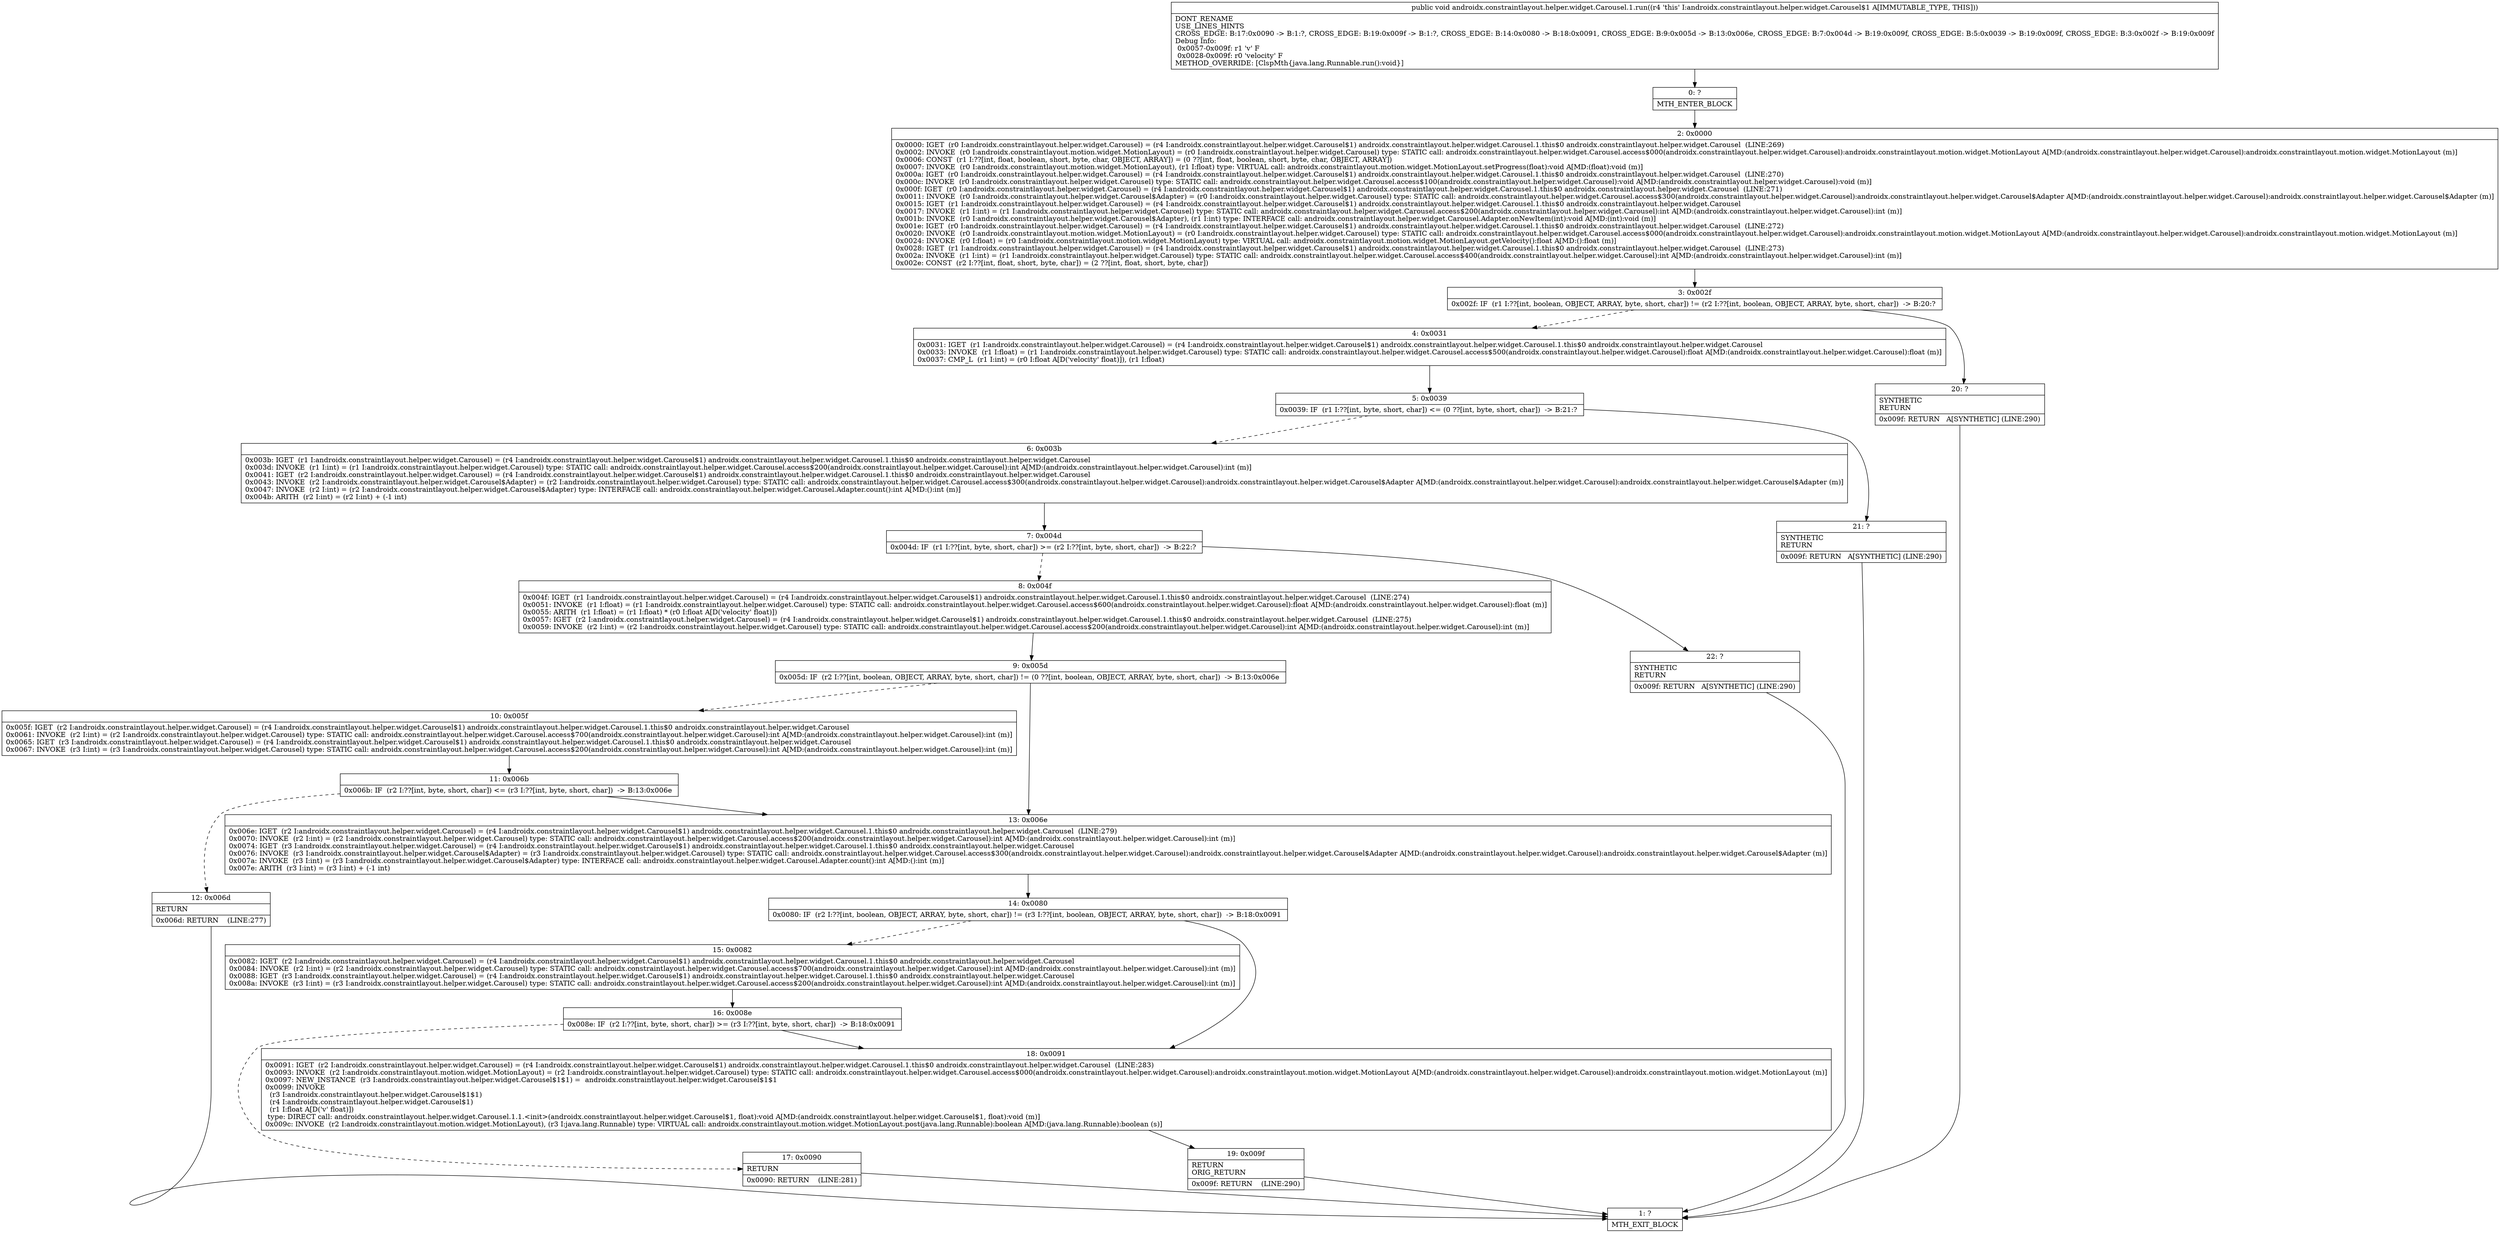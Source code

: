digraph "CFG forandroidx.constraintlayout.helper.widget.Carousel.1.run()V" {
Node_0 [shape=record,label="{0\:\ ?|MTH_ENTER_BLOCK\l}"];
Node_2 [shape=record,label="{2\:\ 0x0000|0x0000: IGET  (r0 I:androidx.constraintlayout.helper.widget.Carousel) = (r4 I:androidx.constraintlayout.helper.widget.Carousel$1) androidx.constraintlayout.helper.widget.Carousel.1.this$0 androidx.constraintlayout.helper.widget.Carousel  (LINE:269)\l0x0002: INVOKE  (r0 I:androidx.constraintlayout.motion.widget.MotionLayout) = (r0 I:androidx.constraintlayout.helper.widget.Carousel) type: STATIC call: androidx.constraintlayout.helper.widget.Carousel.access$000(androidx.constraintlayout.helper.widget.Carousel):androidx.constraintlayout.motion.widget.MotionLayout A[MD:(androidx.constraintlayout.helper.widget.Carousel):androidx.constraintlayout.motion.widget.MotionLayout (m)]\l0x0006: CONST  (r1 I:??[int, float, boolean, short, byte, char, OBJECT, ARRAY]) = (0 ??[int, float, boolean, short, byte, char, OBJECT, ARRAY]) \l0x0007: INVOKE  (r0 I:androidx.constraintlayout.motion.widget.MotionLayout), (r1 I:float) type: VIRTUAL call: androidx.constraintlayout.motion.widget.MotionLayout.setProgress(float):void A[MD:(float):void (m)]\l0x000a: IGET  (r0 I:androidx.constraintlayout.helper.widget.Carousel) = (r4 I:androidx.constraintlayout.helper.widget.Carousel$1) androidx.constraintlayout.helper.widget.Carousel.1.this$0 androidx.constraintlayout.helper.widget.Carousel  (LINE:270)\l0x000c: INVOKE  (r0 I:androidx.constraintlayout.helper.widget.Carousel) type: STATIC call: androidx.constraintlayout.helper.widget.Carousel.access$100(androidx.constraintlayout.helper.widget.Carousel):void A[MD:(androidx.constraintlayout.helper.widget.Carousel):void (m)]\l0x000f: IGET  (r0 I:androidx.constraintlayout.helper.widget.Carousel) = (r4 I:androidx.constraintlayout.helper.widget.Carousel$1) androidx.constraintlayout.helper.widget.Carousel.1.this$0 androidx.constraintlayout.helper.widget.Carousel  (LINE:271)\l0x0011: INVOKE  (r0 I:androidx.constraintlayout.helper.widget.Carousel$Adapter) = (r0 I:androidx.constraintlayout.helper.widget.Carousel) type: STATIC call: androidx.constraintlayout.helper.widget.Carousel.access$300(androidx.constraintlayout.helper.widget.Carousel):androidx.constraintlayout.helper.widget.Carousel$Adapter A[MD:(androidx.constraintlayout.helper.widget.Carousel):androidx.constraintlayout.helper.widget.Carousel$Adapter (m)]\l0x0015: IGET  (r1 I:androidx.constraintlayout.helper.widget.Carousel) = (r4 I:androidx.constraintlayout.helper.widget.Carousel$1) androidx.constraintlayout.helper.widget.Carousel.1.this$0 androidx.constraintlayout.helper.widget.Carousel \l0x0017: INVOKE  (r1 I:int) = (r1 I:androidx.constraintlayout.helper.widget.Carousel) type: STATIC call: androidx.constraintlayout.helper.widget.Carousel.access$200(androidx.constraintlayout.helper.widget.Carousel):int A[MD:(androidx.constraintlayout.helper.widget.Carousel):int (m)]\l0x001b: INVOKE  (r0 I:androidx.constraintlayout.helper.widget.Carousel$Adapter), (r1 I:int) type: INTERFACE call: androidx.constraintlayout.helper.widget.Carousel.Adapter.onNewItem(int):void A[MD:(int):void (m)]\l0x001e: IGET  (r0 I:androidx.constraintlayout.helper.widget.Carousel) = (r4 I:androidx.constraintlayout.helper.widget.Carousel$1) androidx.constraintlayout.helper.widget.Carousel.1.this$0 androidx.constraintlayout.helper.widget.Carousel  (LINE:272)\l0x0020: INVOKE  (r0 I:androidx.constraintlayout.motion.widget.MotionLayout) = (r0 I:androidx.constraintlayout.helper.widget.Carousel) type: STATIC call: androidx.constraintlayout.helper.widget.Carousel.access$000(androidx.constraintlayout.helper.widget.Carousel):androidx.constraintlayout.motion.widget.MotionLayout A[MD:(androidx.constraintlayout.helper.widget.Carousel):androidx.constraintlayout.motion.widget.MotionLayout (m)]\l0x0024: INVOKE  (r0 I:float) = (r0 I:androidx.constraintlayout.motion.widget.MotionLayout) type: VIRTUAL call: androidx.constraintlayout.motion.widget.MotionLayout.getVelocity():float A[MD:():float (m)]\l0x0028: IGET  (r1 I:androidx.constraintlayout.helper.widget.Carousel) = (r4 I:androidx.constraintlayout.helper.widget.Carousel$1) androidx.constraintlayout.helper.widget.Carousel.1.this$0 androidx.constraintlayout.helper.widget.Carousel  (LINE:273)\l0x002a: INVOKE  (r1 I:int) = (r1 I:androidx.constraintlayout.helper.widget.Carousel) type: STATIC call: androidx.constraintlayout.helper.widget.Carousel.access$400(androidx.constraintlayout.helper.widget.Carousel):int A[MD:(androidx.constraintlayout.helper.widget.Carousel):int (m)]\l0x002e: CONST  (r2 I:??[int, float, short, byte, char]) = (2 ??[int, float, short, byte, char]) \l}"];
Node_3 [shape=record,label="{3\:\ 0x002f|0x002f: IF  (r1 I:??[int, boolean, OBJECT, ARRAY, byte, short, char]) != (r2 I:??[int, boolean, OBJECT, ARRAY, byte, short, char])  \-\> B:20:? \l}"];
Node_4 [shape=record,label="{4\:\ 0x0031|0x0031: IGET  (r1 I:androidx.constraintlayout.helper.widget.Carousel) = (r4 I:androidx.constraintlayout.helper.widget.Carousel$1) androidx.constraintlayout.helper.widget.Carousel.1.this$0 androidx.constraintlayout.helper.widget.Carousel \l0x0033: INVOKE  (r1 I:float) = (r1 I:androidx.constraintlayout.helper.widget.Carousel) type: STATIC call: androidx.constraintlayout.helper.widget.Carousel.access$500(androidx.constraintlayout.helper.widget.Carousel):float A[MD:(androidx.constraintlayout.helper.widget.Carousel):float (m)]\l0x0037: CMP_L  (r1 I:int) = (r0 I:float A[D('velocity' float)]), (r1 I:float) \l}"];
Node_5 [shape=record,label="{5\:\ 0x0039|0x0039: IF  (r1 I:??[int, byte, short, char]) \<= (0 ??[int, byte, short, char])  \-\> B:21:? \l}"];
Node_6 [shape=record,label="{6\:\ 0x003b|0x003b: IGET  (r1 I:androidx.constraintlayout.helper.widget.Carousel) = (r4 I:androidx.constraintlayout.helper.widget.Carousel$1) androidx.constraintlayout.helper.widget.Carousel.1.this$0 androidx.constraintlayout.helper.widget.Carousel \l0x003d: INVOKE  (r1 I:int) = (r1 I:androidx.constraintlayout.helper.widget.Carousel) type: STATIC call: androidx.constraintlayout.helper.widget.Carousel.access$200(androidx.constraintlayout.helper.widget.Carousel):int A[MD:(androidx.constraintlayout.helper.widget.Carousel):int (m)]\l0x0041: IGET  (r2 I:androidx.constraintlayout.helper.widget.Carousel) = (r4 I:androidx.constraintlayout.helper.widget.Carousel$1) androidx.constraintlayout.helper.widget.Carousel.1.this$0 androidx.constraintlayout.helper.widget.Carousel \l0x0043: INVOKE  (r2 I:androidx.constraintlayout.helper.widget.Carousel$Adapter) = (r2 I:androidx.constraintlayout.helper.widget.Carousel) type: STATIC call: androidx.constraintlayout.helper.widget.Carousel.access$300(androidx.constraintlayout.helper.widget.Carousel):androidx.constraintlayout.helper.widget.Carousel$Adapter A[MD:(androidx.constraintlayout.helper.widget.Carousel):androidx.constraintlayout.helper.widget.Carousel$Adapter (m)]\l0x0047: INVOKE  (r2 I:int) = (r2 I:androidx.constraintlayout.helper.widget.Carousel$Adapter) type: INTERFACE call: androidx.constraintlayout.helper.widget.Carousel.Adapter.count():int A[MD:():int (m)]\l0x004b: ARITH  (r2 I:int) = (r2 I:int) + (\-1 int) \l}"];
Node_7 [shape=record,label="{7\:\ 0x004d|0x004d: IF  (r1 I:??[int, byte, short, char]) \>= (r2 I:??[int, byte, short, char])  \-\> B:22:? \l}"];
Node_8 [shape=record,label="{8\:\ 0x004f|0x004f: IGET  (r1 I:androidx.constraintlayout.helper.widget.Carousel) = (r4 I:androidx.constraintlayout.helper.widget.Carousel$1) androidx.constraintlayout.helper.widget.Carousel.1.this$0 androidx.constraintlayout.helper.widget.Carousel  (LINE:274)\l0x0051: INVOKE  (r1 I:float) = (r1 I:androidx.constraintlayout.helper.widget.Carousel) type: STATIC call: androidx.constraintlayout.helper.widget.Carousel.access$600(androidx.constraintlayout.helper.widget.Carousel):float A[MD:(androidx.constraintlayout.helper.widget.Carousel):float (m)]\l0x0055: ARITH  (r1 I:float) = (r1 I:float) * (r0 I:float A[D('velocity' float)]) \l0x0057: IGET  (r2 I:androidx.constraintlayout.helper.widget.Carousel) = (r4 I:androidx.constraintlayout.helper.widget.Carousel$1) androidx.constraintlayout.helper.widget.Carousel.1.this$0 androidx.constraintlayout.helper.widget.Carousel  (LINE:275)\l0x0059: INVOKE  (r2 I:int) = (r2 I:androidx.constraintlayout.helper.widget.Carousel) type: STATIC call: androidx.constraintlayout.helper.widget.Carousel.access$200(androidx.constraintlayout.helper.widget.Carousel):int A[MD:(androidx.constraintlayout.helper.widget.Carousel):int (m)]\l}"];
Node_9 [shape=record,label="{9\:\ 0x005d|0x005d: IF  (r2 I:??[int, boolean, OBJECT, ARRAY, byte, short, char]) != (0 ??[int, boolean, OBJECT, ARRAY, byte, short, char])  \-\> B:13:0x006e \l}"];
Node_10 [shape=record,label="{10\:\ 0x005f|0x005f: IGET  (r2 I:androidx.constraintlayout.helper.widget.Carousel) = (r4 I:androidx.constraintlayout.helper.widget.Carousel$1) androidx.constraintlayout.helper.widget.Carousel.1.this$0 androidx.constraintlayout.helper.widget.Carousel \l0x0061: INVOKE  (r2 I:int) = (r2 I:androidx.constraintlayout.helper.widget.Carousel) type: STATIC call: androidx.constraintlayout.helper.widget.Carousel.access$700(androidx.constraintlayout.helper.widget.Carousel):int A[MD:(androidx.constraintlayout.helper.widget.Carousel):int (m)]\l0x0065: IGET  (r3 I:androidx.constraintlayout.helper.widget.Carousel) = (r4 I:androidx.constraintlayout.helper.widget.Carousel$1) androidx.constraintlayout.helper.widget.Carousel.1.this$0 androidx.constraintlayout.helper.widget.Carousel \l0x0067: INVOKE  (r3 I:int) = (r3 I:androidx.constraintlayout.helper.widget.Carousel) type: STATIC call: androidx.constraintlayout.helper.widget.Carousel.access$200(androidx.constraintlayout.helper.widget.Carousel):int A[MD:(androidx.constraintlayout.helper.widget.Carousel):int (m)]\l}"];
Node_11 [shape=record,label="{11\:\ 0x006b|0x006b: IF  (r2 I:??[int, byte, short, char]) \<= (r3 I:??[int, byte, short, char])  \-\> B:13:0x006e \l}"];
Node_12 [shape=record,label="{12\:\ 0x006d|RETURN\l|0x006d: RETURN    (LINE:277)\l}"];
Node_1 [shape=record,label="{1\:\ ?|MTH_EXIT_BLOCK\l}"];
Node_13 [shape=record,label="{13\:\ 0x006e|0x006e: IGET  (r2 I:androidx.constraintlayout.helper.widget.Carousel) = (r4 I:androidx.constraintlayout.helper.widget.Carousel$1) androidx.constraintlayout.helper.widget.Carousel.1.this$0 androidx.constraintlayout.helper.widget.Carousel  (LINE:279)\l0x0070: INVOKE  (r2 I:int) = (r2 I:androidx.constraintlayout.helper.widget.Carousel) type: STATIC call: androidx.constraintlayout.helper.widget.Carousel.access$200(androidx.constraintlayout.helper.widget.Carousel):int A[MD:(androidx.constraintlayout.helper.widget.Carousel):int (m)]\l0x0074: IGET  (r3 I:androidx.constraintlayout.helper.widget.Carousel) = (r4 I:androidx.constraintlayout.helper.widget.Carousel$1) androidx.constraintlayout.helper.widget.Carousel.1.this$0 androidx.constraintlayout.helper.widget.Carousel \l0x0076: INVOKE  (r3 I:androidx.constraintlayout.helper.widget.Carousel$Adapter) = (r3 I:androidx.constraintlayout.helper.widget.Carousel) type: STATIC call: androidx.constraintlayout.helper.widget.Carousel.access$300(androidx.constraintlayout.helper.widget.Carousel):androidx.constraintlayout.helper.widget.Carousel$Adapter A[MD:(androidx.constraintlayout.helper.widget.Carousel):androidx.constraintlayout.helper.widget.Carousel$Adapter (m)]\l0x007a: INVOKE  (r3 I:int) = (r3 I:androidx.constraintlayout.helper.widget.Carousel$Adapter) type: INTERFACE call: androidx.constraintlayout.helper.widget.Carousel.Adapter.count():int A[MD:():int (m)]\l0x007e: ARITH  (r3 I:int) = (r3 I:int) + (\-1 int) \l}"];
Node_14 [shape=record,label="{14\:\ 0x0080|0x0080: IF  (r2 I:??[int, boolean, OBJECT, ARRAY, byte, short, char]) != (r3 I:??[int, boolean, OBJECT, ARRAY, byte, short, char])  \-\> B:18:0x0091 \l}"];
Node_15 [shape=record,label="{15\:\ 0x0082|0x0082: IGET  (r2 I:androidx.constraintlayout.helper.widget.Carousel) = (r4 I:androidx.constraintlayout.helper.widget.Carousel$1) androidx.constraintlayout.helper.widget.Carousel.1.this$0 androidx.constraintlayout.helper.widget.Carousel \l0x0084: INVOKE  (r2 I:int) = (r2 I:androidx.constraintlayout.helper.widget.Carousel) type: STATIC call: androidx.constraintlayout.helper.widget.Carousel.access$700(androidx.constraintlayout.helper.widget.Carousel):int A[MD:(androidx.constraintlayout.helper.widget.Carousel):int (m)]\l0x0088: IGET  (r3 I:androidx.constraintlayout.helper.widget.Carousel) = (r4 I:androidx.constraintlayout.helper.widget.Carousel$1) androidx.constraintlayout.helper.widget.Carousel.1.this$0 androidx.constraintlayout.helper.widget.Carousel \l0x008a: INVOKE  (r3 I:int) = (r3 I:androidx.constraintlayout.helper.widget.Carousel) type: STATIC call: androidx.constraintlayout.helper.widget.Carousel.access$200(androidx.constraintlayout.helper.widget.Carousel):int A[MD:(androidx.constraintlayout.helper.widget.Carousel):int (m)]\l}"];
Node_16 [shape=record,label="{16\:\ 0x008e|0x008e: IF  (r2 I:??[int, byte, short, char]) \>= (r3 I:??[int, byte, short, char])  \-\> B:18:0x0091 \l}"];
Node_17 [shape=record,label="{17\:\ 0x0090|RETURN\l|0x0090: RETURN    (LINE:281)\l}"];
Node_18 [shape=record,label="{18\:\ 0x0091|0x0091: IGET  (r2 I:androidx.constraintlayout.helper.widget.Carousel) = (r4 I:androidx.constraintlayout.helper.widget.Carousel$1) androidx.constraintlayout.helper.widget.Carousel.1.this$0 androidx.constraintlayout.helper.widget.Carousel  (LINE:283)\l0x0093: INVOKE  (r2 I:androidx.constraintlayout.motion.widget.MotionLayout) = (r2 I:androidx.constraintlayout.helper.widget.Carousel) type: STATIC call: androidx.constraintlayout.helper.widget.Carousel.access$000(androidx.constraintlayout.helper.widget.Carousel):androidx.constraintlayout.motion.widget.MotionLayout A[MD:(androidx.constraintlayout.helper.widget.Carousel):androidx.constraintlayout.motion.widget.MotionLayout (m)]\l0x0097: NEW_INSTANCE  (r3 I:androidx.constraintlayout.helper.widget.Carousel$1$1) =  androidx.constraintlayout.helper.widget.Carousel$1$1 \l0x0099: INVOKE  \l  (r3 I:androidx.constraintlayout.helper.widget.Carousel$1$1)\l  (r4 I:androidx.constraintlayout.helper.widget.Carousel$1)\l  (r1 I:float A[D('v' float)])\l type: DIRECT call: androidx.constraintlayout.helper.widget.Carousel.1.1.\<init\>(androidx.constraintlayout.helper.widget.Carousel$1, float):void A[MD:(androidx.constraintlayout.helper.widget.Carousel$1, float):void (m)]\l0x009c: INVOKE  (r2 I:androidx.constraintlayout.motion.widget.MotionLayout), (r3 I:java.lang.Runnable) type: VIRTUAL call: androidx.constraintlayout.motion.widget.MotionLayout.post(java.lang.Runnable):boolean A[MD:(java.lang.Runnable):boolean (s)]\l}"];
Node_19 [shape=record,label="{19\:\ 0x009f|RETURN\lORIG_RETURN\l|0x009f: RETURN    (LINE:290)\l}"];
Node_22 [shape=record,label="{22\:\ ?|SYNTHETIC\lRETURN\l|0x009f: RETURN   A[SYNTHETIC] (LINE:290)\l}"];
Node_21 [shape=record,label="{21\:\ ?|SYNTHETIC\lRETURN\l|0x009f: RETURN   A[SYNTHETIC] (LINE:290)\l}"];
Node_20 [shape=record,label="{20\:\ ?|SYNTHETIC\lRETURN\l|0x009f: RETURN   A[SYNTHETIC] (LINE:290)\l}"];
MethodNode[shape=record,label="{public void androidx.constraintlayout.helper.widget.Carousel.1.run((r4 'this' I:androidx.constraintlayout.helper.widget.Carousel$1 A[IMMUTABLE_TYPE, THIS]))  | DONT_RENAME\lUSE_LINES_HINTS\lCROSS_EDGE: B:17:0x0090 \-\> B:1:?, CROSS_EDGE: B:19:0x009f \-\> B:1:?, CROSS_EDGE: B:14:0x0080 \-\> B:18:0x0091, CROSS_EDGE: B:9:0x005d \-\> B:13:0x006e, CROSS_EDGE: B:7:0x004d \-\> B:19:0x009f, CROSS_EDGE: B:5:0x0039 \-\> B:19:0x009f, CROSS_EDGE: B:3:0x002f \-\> B:19:0x009f\lDebug Info:\l  0x0057\-0x009f: r1 'v' F\l  0x0028\-0x009f: r0 'velocity' F\lMETHOD_OVERRIDE: [ClspMth\{java.lang.Runnable.run():void\}]\l}"];
MethodNode -> Node_0;Node_0 -> Node_2;
Node_2 -> Node_3;
Node_3 -> Node_4[style=dashed];
Node_3 -> Node_20;
Node_4 -> Node_5;
Node_5 -> Node_6[style=dashed];
Node_5 -> Node_21;
Node_6 -> Node_7;
Node_7 -> Node_8[style=dashed];
Node_7 -> Node_22;
Node_8 -> Node_9;
Node_9 -> Node_10[style=dashed];
Node_9 -> Node_13;
Node_10 -> Node_11;
Node_11 -> Node_12[style=dashed];
Node_11 -> Node_13;
Node_12 -> Node_1;
Node_13 -> Node_14;
Node_14 -> Node_15[style=dashed];
Node_14 -> Node_18;
Node_15 -> Node_16;
Node_16 -> Node_17[style=dashed];
Node_16 -> Node_18;
Node_17 -> Node_1;
Node_18 -> Node_19;
Node_19 -> Node_1;
Node_22 -> Node_1;
Node_21 -> Node_1;
Node_20 -> Node_1;
}

